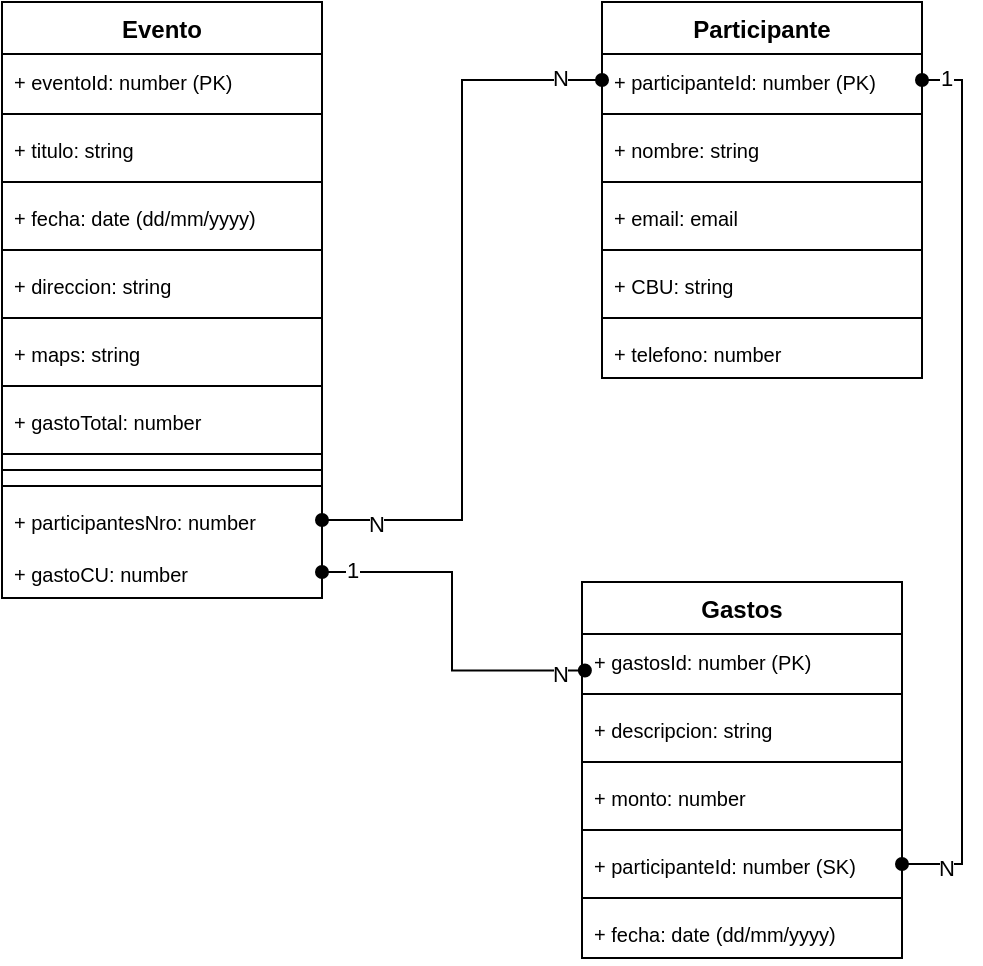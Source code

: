 <mxfile version="26.2.10">
  <diagram name="Página-1" id="X9LQhpLwk_J4k-DrzsR-">
    <mxGraphModel dx="764" dy="394" grid="1" gridSize="10" guides="1" tooltips="1" connect="1" arrows="1" fold="1" page="1" pageScale="1" pageWidth="827" pageHeight="1169" math="0" shadow="0">
      <root>
        <mxCell id="0" />
        <mxCell id="1" parent="0" />
        <object label="Evento" id="epjEsvlfsnYvN3iABz49-60">
          <mxCell style="swimlane;fontStyle=1;align=center;verticalAlign=top;childLayout=stackLayout;horizontal=1;startSize=26;horizontalStack=0;resizeParent=1;resizeParentMax=0;resizeLast=0;collapsible=1;marginBottom=0;whiteSpace=wrap;html=1;" vertex="1" parent="1">
            <mxGeometry x="70" y="30" width="160" height="298" as="geometry" />
          </mxCell>
        </object>
        <mxCell id="epjEsvlfsnYvN3iABz49-61" value="&lt;font style=&quot;font-size: 10px;&quot;&gt;+ eventoId: number (PK)&lt;/font&gt;" style="text;strokeColor=none;fillColor=none;align=left;verticalAlign=top;spacingLeft=4;spacingRight=4;overflow=hidden;rotatable=0;points=[[0,0.5],[1,0.5]];portConstraint=eastwest;whiteSpace=wrap;html=1;" vertex="1" parent="epjEsvlfsnYvN3iABz49-60">
          <mxGeometry y="26" width="160" height="26" as="geometry" />
        </mxCell>
        <mxCell id="epjEsvlfsnYvN3iABz49-89" value="" style="line;strokeWidth=1;fillColor=none;align=left;verticalAlign=middle;spacingTop=-1;spacingLeft=3;spacingRight=3;rotatable=0;labelPosition=right;points=[];portConstraint=eastwest;strokeColor=inherit;" vertex="1" parent="epjEsvlfsnYvN3iABz49-60">
          <mxGeometry y="52" width="160" height="8" as="geometry" />
        </mxCell>
        <mxCell id="epjEsvlfsnYvN3iABz49-88" value="&lt;font style=&quot;font-size: 10px;&quot;&gt;+ titulo: string&lt;/font&gt;" style="text;strokeColor=none;fillColor=none;align=left;verticalAlign=top;spacingLeft=4;spacingRight=4;overflow=hidden;rotatable=0;points=[[0,0.5],[1,0.5]];portConstraint=eastwest;whiteSpace=wrap;html=1;" vertex="1" parent="epjEsvlfsnYvN3iABz49-60">
          <mxGeometry y="60" width="160" height="26" as="geometry" />
        </mxCell>
        <mxCell id="epjEsvlfsnYvN3iABz49-62" value="" style="line;strokeWidth=1;fillColor=none;align=left;verticalAlign=middle;spacingTop=-1;spacingLeft=3;spacingRight=3;rotatable=0;labelPosition=right;points=[];portConstraint=eastwest;strokeColor=inherit;" vertex="1" parent="epjEsvlfsnYvN3iABz49-60">
          <mxGeometry y="86" width="160" height="8" as="geometry" />
        </mxCell>
        <mxCell id="epjEsvlfsnYvN3iABz49-63" value="&lt;font style=&quot;font-size: 10px;&quot;&gt;+ fecha: date (dd/mm/yyyy)&lt;/font&gt;" style="text;strokeColor=none;fillColor=none;align=left;verticalAlign=top;spacingLeft=4;spacingRight=4;overflow=hidden;rotatable=0;points=[[0,0.5],[1,0.5]];portConstraint=eastwest;whiteSpace=wrap;html=1;" vertex="1" parent="epjEsvlfsnYvN3iABz49-60">
          <mxGeometry y="94" width="160" height="26" as="geometry" />
        </mxCell>
        <mxCell id="epjEsvlfsnYvN3iABz49-65" value="" style="line;strokeWidth=1;fillColor=none;align=left;verticalAlign=middle;spacingTop=-1;spacingLeft=3;spacingRight=3;rotatable=0;labelPosition=right;points=[];portConstraint=eastwest;strokeColor=inherit;" vertex="1" parent="epjEsvlfsnYvN3iABz49-60">
          <mxGeometry y="120" width="160" height="8" as="geometry" />
        </mxCell>
        <mxCell id="epjEsvlfsnYvN3iABz49-64" value="&lt;font style=&quot;font-size: 10px;&quot;&gt;+ direccion: string&lt;/font&gt;" style="text;strokeColor=none;fillColor=none;align=left;verticalAlign=top;spacingLeft=4;spacingRight=4;overflow=hidden;rotatable=0;points=[[0,0.5],[1,0.5]];portConstraint=eastwest;whiteSpace=wrap;html=1;" vertex="1" parent="epjEsvlfsnYvN3iABz49-60">
          <mxGeometry y="128" width="160" height="26" as="geometry" />
        </mxCell>
        <mxCell id="epjEsvlfsnYvN3iABz49-70" value="" style="line;strokeWidth=1;fillColor=none;align=left;verticalAlign=middle;spacingTop=-1;spacingLeft=3;spacingRight=3;rotatable=0;labelPosition=right;points=[];portConstraint=eastwest;strokeColor=inherit;" vertex="1" parent="epjEsvlfsnYvN3iABz49-60">
          <mxGeometry y="154" width="160" height="8" as="geometry" />
        </mxCell>
        <mxCell id="epjEsvlfsnYvN3iABz49-66" value="&lt;font style=&quot;font-size: 10px;&quot;&gt;+ maps: string&lt;/font&gt;" style="text;strokeColor=none;fillColor=none;align=left;verticalAlign=top;spacingLeft=4;spacingRight=4;overflow=hidden;rotatable=0;points=[[0,0.5],[1,0.5]];portConstraint=eastwest;whiteSpace=wrap;html=1;" vertex="1" parent="epjEsvlfsnYvN3iABz49-60">
          <mxGeometry y="162" width="160" height="26" as="geometry" />
        </mxCell>
        <mxCell id="epjEsvlfsnYvN3iABz49-71" value="" style="line;strokeWidth=1;fillColor=none;align=left;verticalAlign=middle;spacingTop=-1;spacingLeft=3;spacingRight=3;rotatable=0;labelPosition=right;points=[];portConstraint=eastwest;strokeColor=inherit;" vertex="1" parent="epjEsvlfsnYvN3iABz49-60">
          <mxGeometry y="188" width="160" height="8" as="geometry" />
        </mxCell>
        <mxCell id="epjEsvlfsnYvN3iABz49-68" value="&lt;font style=&quot;font-size: 10px;&quot;&gt;+ gastoTotal: number&lt;/font&gt;" style="text;strokeColor=none;fillColor=none;align=left;verticalAlign=top;spacingLeft=4;spacingRight=4;overflow=hidden;rotatable=0;points=[[0,0.5],[1,0.5]];portConstraint=eastwest;whiteSpace=wrap;html=1;" vertex="1" parent="epjEsvlfsnYvN3iABz49-60">
          <mxGeometry y="196" width="160" height="26" as="geometry" />
        </mxCell>
        <mxCell id="epjEsvlfsnYvN3iABz49-72" value="" style="line;strokeWidth=1;fillColor=none;align=left;verticalAlign=middle;spacingTop=-1;spacingLeft=3;spacingRight=3;rotatable=0;labelPosition=right;points=[];portConstraint=eastwest;strokeColor=inherit;" vertex="1" parent="epjEsvlfsnYvN3iABz49-60">
          <mxGeometry y="222" width="160" height="8" as="geometry" />
        </mxCell>
        <mxCell id="epjEsvlfsnYvN3iABz49-115" value="" style="line;strokeWidth=1;fillColor=none;align=left;verticalAlign=middle;spacingTop=-1;spacingLeft=3;spacingRight=3;rotatable=0;labelPosition=right;points=[];portConstraint=eastwest;strokeColor=inherit;" vertex="1" parent="epjEsvlfsnYvN3iABz49-60">
          <mxGeometry y="230" width="160" height="8" as="geometry" />
        </mxCell>
        <mxCell id="epjEsvlfsnYvN3iABz49-73" value="" style="line;strokeWidth=1;fillColor=none;align=left;verticalAlign=middle;spacingTop=-1;spacingLeft=3;spacingRight=3;rotatable=0;labelPosition=right;points=[];portConstraint=eastwest;strokeColor=inherit;" vertex="1" parent="epjEsvlfsnYvN3iABz49-60">
          <mxGeometry y="238" width="160" height="8" as="geometry" />
        </mxCell>
        <mxCell id="epjEsvlfsnYvN3iABz49-112" value="&lt;font style=&quot;font-size: 10px;&quot;&gt;+ participantesNro: number&lt;/font&gt;" style="text;strokeColor=none;fillColor=none;align=left;verticalAlign=top;spacingLeft=4;spacingRight=4;overflow=hidden;rotatable=0;points=[[0,0.5],[1,0.5]];portConstraint=eastwest;whiteSpace=wrap;html=1;" vertex="1" parent="epjEsvlfsnYvN3iABz49-60">
          <mxGeometry y="246" width="160" height="26" as="geometry" />
        </mxCell>
        <mxCell id="epjEsvlfsnYvN3iABz49-69" value="&lt;font style=&quot;font-size: 10px;&quot;&gt;+ gastoCU: number&lt;/font&gt;" style="text;strokeColor=none;fillColor=none;align=left;verticalAlign=top;spacingLeft=4;spacingRight=4;overflow=hidden;rotatable=0;points=[[0,0.5],[1,0.5]];portConstraint=eastwest;whiteSpace=wrap;html=1;" vertex="1" parent="epjEsvlfsnYvN3iABz49-60">
          <mxGeometry y="272" width="160" height="26" as="geometry" />
        </mxCell>
        <object label="Participante" id="epjEsvlfsnYvN3iABz49-74">
          <mxCell style="swimlane;fontStyle=1;align=center;verticalAlign=top;childLayout=stackLayout;horizontal=1;startSize=26;horizontalStack=0;resizeParent=1;resizeParentMax=0;resizeLast=0;collapsible=1;marginBottom=0;whiteSpace=wrap;html=1;" vertex="1" parent="1">
            <mxGeometry x="370" y="30" width="160" height="188" as="geometry" />
          </mxCell>
        </object>
        <mxCell id="epjEsvlfsnYvN3iABz49-83" value="&lt;font style=&quot;font-size: 10px;&quot;&gt;+ participanteId: number (PK)&lt;/font&gt;" style="text;strokeColor=none;fillColor=none;align=left;verticalAlign=top;spacingLeft=4;spacingRight=4;overflow=hidden;rotatable=0;points=[[0,0.5],[1,0.5]];portConstraint=eastwest;whiteSpace=wrap;html=1;" vertex="1" parent="epjEsvlfsnYvN3iABz49-74">
          <mxGeometry y="26" width="160" height="26" as="geometry" />
        </mxCell>
        <mxCell id="epjEsvlfsnYvN3iABz49-90" value="" style="line;strokeWidth=1;fillColor=none;align=left;verticalAlign=middle;spacingTop=-1;spacingLeft=3;spacingRight=3;rotatable=0;labelPosition=right;points=[];portConstraint=eastwest;strokeColor=inherit;" vertex="1" parent="epjEsvlfsnYvN3iABz49-74">
          <mxGeometry y="52" width="160" height="8" as="geometry" />
        </mxCell>
        <mxCell id="epjEsvlfsnYvN3iABz49-75" value="&lt;font style=&quot;font-size: 10px;&quot;&gt;+ nombre: string&lt;/font&gt;" style="text;strokeColor=none;fillColor=none;align=left;verticalAlign=top;spacingLeft=4;spacingRight=4;overflow=hidden;rotatable=0;points=[[0,0.5],[1,0.5]];portConstraint=eastwest;whiteSpace=wrap;html=1;" vertex="1" parent="epjEsvlfsnYvN3iABz49-74">
          <mxGeometry y="60" width="160" height="26" as="geometry" />
        </mxCell>
        <mxCell id="epjEsvlfsnYvN3iABz49-76" value="" style="line;strokeWidth=1;fillColor=none;align=left;verticalAlign=middle;spacingTop=-1;spacingLeft=3;spacingRight=3;rotatable=0;labelPosition=right;points=[];portConstraint=eastwest;strokeColor=inherit;" vertex="1" parent="epjEsvlfsnYvN3iABz49-74">
          <mxGeometry y="86" width="160" height="8" as="geometry" />
        </mxCell>
        <mxCell id="epjEsvlfsnYvN3iABz49-77" value="&lt;font style=&quot;font-size: 10px;&quot;&gt;+ email: email&lt;/font&gt;" style="text;strokeColor=none;fillColor=none;align=left;verticalAlign=top;spacingLeft=4;spacingRight=4;overflow=hidden;rotatable=0;points=[[0,0.5],[1,0.5]];portConstraint=eastwest;whiteSpace=wrap;html=1;" vertex="1" parent="epjEsvlfsnYvN3iABz49-74">
          <mxGeometry y="94" width="160" height="26" as="geometry" />
        </mxCell>
        <mxCell id="epjEsvlfsnYvN3iABz49-78" value="" style="line;strokeWidth=1;fillColor=none;align=left;verticalAlign=middle;spacingTop=-1;spacingLeft=3;spacingRight=3;rotatable=0;labelPosition=right;points=[];portConstraint=eastwest;strokeColor=inherit;" vertex="1" parent="epjEsvlfsnYvN3iABz49-74">
          <mxGeometry y="120" width="160" height="8" as="geometry" />
        </mxCell>
        <mxCell id="epjEsvlfsnYvN3iABz49-79" value="&lt;font style=&quot;font-size: 10px;&quot;&gt;+ CBU: string&lt;/font&gt;" style="text;strokeColor=none;fillColor=none;align=left;verticalAlign=top;spacingLeft=4;spacingRight=4;overflow=hidden;rotatable=0;points=[[0,0.5],[1,0.5]];portConstraint=eastwest;whiteSpace=wrap;html=1;" vertex="1" parent="epjEsvlfsnYvN3iABz49-74">
          <mxGeometry y="128" width="160" height="26" as="geometry" />
        </mxCell>
        <mxCell id="epjEsvlfsnYvN3iABz49-80" value="" style="line;strokeWidth=1;fillColor=none;align=left;verticalAlign=middle;spacingTop=-1;spacingLeft=3;spacingRight=3;rotatable=0;labelPosition=right;points=[];portConstraint=eastwest;strokeColor=inherit;" vertex="1" parent="epjEsvlfsnYvN3iABz49-74">
          <mxGeometry y="154" width="160" height="8" as="geometry" />
        </mxCell>
        <mxCell id="epjEsvlfsnYvN3iABz49-81" value="&lt;font style=&quot;font-size: 10px;&quot;&gt;+ telefono: number&lt;/font&gt;" style="text;strokeColor=none;fillColor=none;align=left;verticalAlign=top;spacingLeft=4;spacingRight=4;overflow=hidden;rotatable=0;points=[[0,0.5],[1,0.5]];portConstraint=eastwest;whiteSpace=wrap;html=1;" vertex="1" parent="epjEsvlfsnYvN3iABz49-74">
          <mxGeometry y="162" width="160" height="26" as="geometry" />
        </mxCell>
        <object label="Gastos" id="epjEsvlfsnYvN3iABz49-91">
          <mxCell style="swimlane;fontStyle=1;align=center;verticalAlign=top;childLayout=stackLayout;horizontal=1;startSize=26;horizontalStack=0;resizeParent=1;resizeParentMax=0;resizeLast=0;collapsible=1;marginBottom=0;whiteSpace=wrap;html=1;" vertex="1" parent="1">
            <mxGeometry x="360" y="320" width="160" height="188" as="geometry" />
          </mxCell>
        </object>
        <mxCell id="epjEsvlfsnYvN3iABz49-92" value="&lt;font style=&quot;font-size: 10px;&quot;&gt;+ gastosId: number (PK)&lt;/font&gt;" style="text;strokeColor=none;fillColor=none;align=left;verticalAlign=top;spacingLeft=4;spacingRight=4;overflow=hidden;rotatable=0;points=[[0,0.5],[1,0.5]];portConstraint=eastwest;whiteSpace=wrap;html=1;" vertex="1" parent="epjEsvlfsnYvN3iABz49-91">
          <mxGeometry y="26" width="160" height="26" as="geometry" />
        </mxCell>
        <mxCell id="epjEsvlfsnYvN3iABz49-93" value="" style="line;strokeWidth=1;fillColor=none;align=left;verticalAlign=middle;spacingTop=-1;spacingLeft=3;spacingRight=3;rotatable=0;labelPosition=right;points=[];portConstraint=eastwest;strokeColor=inherit;" vertex="1" parent="epjEsvlfsnYvN3iABz49-91">
          <mxGeometry y="52" width="160" height="8" as="geometry" />
        </mxCell>
        <mxCell id="epjEsvlfsnYvN3iABz49-94" value="&lt;font style=&quot;font-size: 10px;&quot;&gt;+ descripcion: string&lt;/font&gt;" style="text;strokeColor=none;fillColor=none;align=left;verticalAlign=top;spacingLeft=4;spacingRight=4;overflow=hidden;rotatable=0;points=[[0,0.5],[1,0.5]];portConstraint=eastwest;whiteSpace=wrap;html=1;" vertex="1" parent="epjEsvlfsnYvN3iABz49-91">
          <mxGeometry y="60" width="160" height="26" as="geometry" />
        </mxCell>
        <mxCell id="epjEsvlfsnYvN3iABz49-95" value="" style="line;strokeWidth=1;fillColor=none;align=left;verticalAlign=middle;spacingTop=-1;spacingLeft=3;spacingRight=3;rotatable=0;labelPosition=right;points=[];portConstraint=eastwest;strokeColor=inherit;" vertex="1" parent="epjEsvlfsnYvN3iABz49-91">
          <mxGeometry y="86" width="160" height="8" as="geometry" />
        </mxCell>
        <mxCell id="epjEsvlfsnYvN3iABz49-96" value="&lt;font style=&quot;font-size: 10px;&quot;&gt;+ monto: number&lt;/font&gt;" style="text;strokeColor=none;fillColor=none;align=left;verticalAlign=top;spacingLeft=4;spacingRight=4;overflow=hidden;rotatable=0;points=[[0,0.5],[1,0.5]];portConstraint=eastwest;whiteSpace=wrap;html=1;" vertex="1" parent="epjEsvlfsnYvN3iABz49-91">
          <mxGeometry y="94" width="160" height="26" as="geometry" />
        </mxCell>
        <mxCell id="epjEsvlfsnYvN3iABz49-97" value="" style="line;strokeWidth=1;fillColor=none;align=left;verticalAlign=middle;spacingTop=-1;spacingLeft=3;spacingRight=3;rotatable=0;labelPosition=right;points=[];portConstraint=eastwest;strokeColor=inherit;" vertex="1" parent="epjEsvlfsnYvN3iABz49-91">
          <mxGeometry y="120" width="160" height="8" as="geometry" />
        </mxCell>
        <mxCell id="epjEsvlfsnYvN3iABz49-98" value="&lt;font style=&quot;font-size: 10px;&quot;&gt;+ participanteId: number (SK)&lt;/font&gt;" style="text;strokeColor=none;fillColor=none;align=left;verticalAlign=top;spacingLeft=4;spacingRight=4;overflow=hidden;rotatable=0;points=[[0,0.5],[1,0.5]];portConstraint=eastwest;whiteSpace=wrap;html=1;" vertex="1" parent="epjEsvlfsnYvN3iABz49-91">
          <mxGeometry y="128" width="160" height="26" as="geometry" />
        </mxCell>
        <mxCell id="epjEsvlfsnYvN3iABz49-99" value="" style="line;strokeWidth=1;fillColor=none;align=left;verticalAlign=middle;spacingTop=-1;spacingLeft=3;spacingRight=3;rotatable=0;labelPosition=right;points=[];portConstraint=eastwest;strokeColor=inherit;" vertex="1" parent="epjEsvlfsnYvN3iABz49-91">
          <mxGeometry y="154" width="160" height="8" as="geometry" />
        </mxCell>
        <mxCell id="epjEsvlfsnYvN3iABz49-100" value="&lt;font style=&quot;font-size: 10px;&quot;&gt;+ fecha: date (dd/mm/yyyy)&lt;/font&gt;" style="text;strokeColor=none;fillColor=none;align=left;verticalAlign=top;spacingLeft=4;spacingRight=4;overflow=hidden;rotatable=0;points=[[0,0.5],[1,0.5]];portConstraint=eastwest;whiteSpace=wrap;html=1;" vertex="1" parent="epjEsvlfsnYvN3iABz49-91">
          <mxGeometry y="162" width="160" height="26" as="geometry" />
        </mxCell>
        <mxCell id="epjEsvlfsnYvN3iABz49-117" style="rounded=0;orthogonalLoop=1;jettySize=auto;html=1;entryX=0.009;entryY=0.703;entryDx=0;entryDy=0;entryPerimeter=0;strokeColor=default;edgeStyle=orthogonalEdgeStyle;endArrow=oval;endFill=1;startArrow=oval;startFill=1;" edge="1" parent="1" source="epjEsvlfsnYvN3iABz49-69" target="epjEsvlfsnYvN3iABz49-92">
          <mxGeometry relative="1" as="geometry" />
        </mxCell>
        <mxCell id="epjEsvlfsnYvN3iABz49-122" value="1" style="edgeLabel;html=1;align=center;verticalAlign=middle;resizable=0;points=[];" vertex="1" connectable="0" parent="epjEsvlfsnYvN3iABz49-117">
          <mxGeometry x="-0.842" y="1" relative="1" as="geometry">
            <mxPoint as="offset" />
          </mxGeometry>
        </mxCell>
        <mxCell id="epjEsvlfsnYvN3iABz49-123" value="N" style="edgeLabel;html=1;align=center;verticalAlign=middle;resizable=0;points=[];" vertex="1" connectable="0" parent="epjEsvlfsnYvN3iABz49-117">
          <mxGeometry x="0.863" y="-1" relative="1" as="geometry">
            <mxPoint as="offset" />
          </mxGeometry>
        </mxCell>
        <mxCell id="epjEsvlfsnYvN3iABz49-118" style="edgeStyle=orthogonalEdgeStyle;rounded=0;orthogonalLoop=1;jettySize=auto;html=1;exitX=1;exitY=0.5;exitDx=0;exitDy=0;entryX=0;entryY=0.5;entryDx=0;entryDy=0;startArrow=oval;startFill=1;endArrow=oval;endFill=1;" edge="1" parent="1" source="epjEsvlfsnYvN3iABz49-112" target="epjEsvlfsnYvN3iABz49-83">
          <mxGeometry relative="1" as="geometry" />
        </mxCell>
        <mxCell id="epjEsvlfsnYvN3iABz49-119" value="N" style="edgeLabel;html=1;align=center;verticalAlign=middle;resizable=0;points=[];" vertex="1" connectable="0" parent="epjEsvlfsnYvN3iABz49-118">
          <mxGeometry x="0.88" y="1" relative="1" as="geometry">
            <mxPoint as="offset" />
          </mxGeometry>
        </mxCell>
        <mxCell id="epjEsvlfsnYvN3iABz49-120" value="N" style="edgeLabel;html=1;align=center;verticalAlign=middle;resizable=0;points=[];" vertex="1" connectable="0" parent="epjEsvlfsnYvN3iABz49-118">
          <mxGeometry x="-0.852" y="-2" relative="1" as="geometry">
            <mxPoint as="offset" />
          </mxGeometry>
        </mxCell>
        <mxCell id="epjEsvlfsnYvN3iABz49-124" style="edgeStyle=orthogonalEdgeStyle;rounded=0;orthogonalLoop=1;jettySize=auto;html=1;entryX=1;entryY=0.5;entryDx=0;entryDy=0;startArrow=oval;startFill=1;endArrow=oval;endFill=1;" edge="1" parent="1" source="epjEsvlfsnYvN3iABz49-98" target="epjEsvlfsnYvN3iABz49-83">
          <mxGeometry relative="1" as="geometry" />
        </mxCell>
        <mxCell id="epjEsvlfsnYvN3iABz49-125" value="N" style="edgeLabel;html=1;align=center;verticalAlign=middle;resizable=0;points=[];" vertex="1" connectable="0" parent="epjEsvlfsnYvN3iABz49-124">
          <mxGeometry x="-0.903" y="-2" relative="1" as="geometry">
            <mxPoint as="offset" />
          </mxGeometry>
        </mxCell>
        <mxCell id="epjEsvlfsnYvN3iABz49-126" value="1" style="edgeLabel;html=1;align=center;verticalAlign=middle;resizable=0;points=[];" vertex="1" connectable="0" parent="epjEsvlfsnYvN3iABz49-124">
          <mxGeometry x="0.945" y="-1" relative="1" as="geometry">
            <mxPoint as="offset" />
          </mxGeometry>
        </mxCell>
      </root>
    </mxGraphModel>
  </diagram>
</mxfile>
